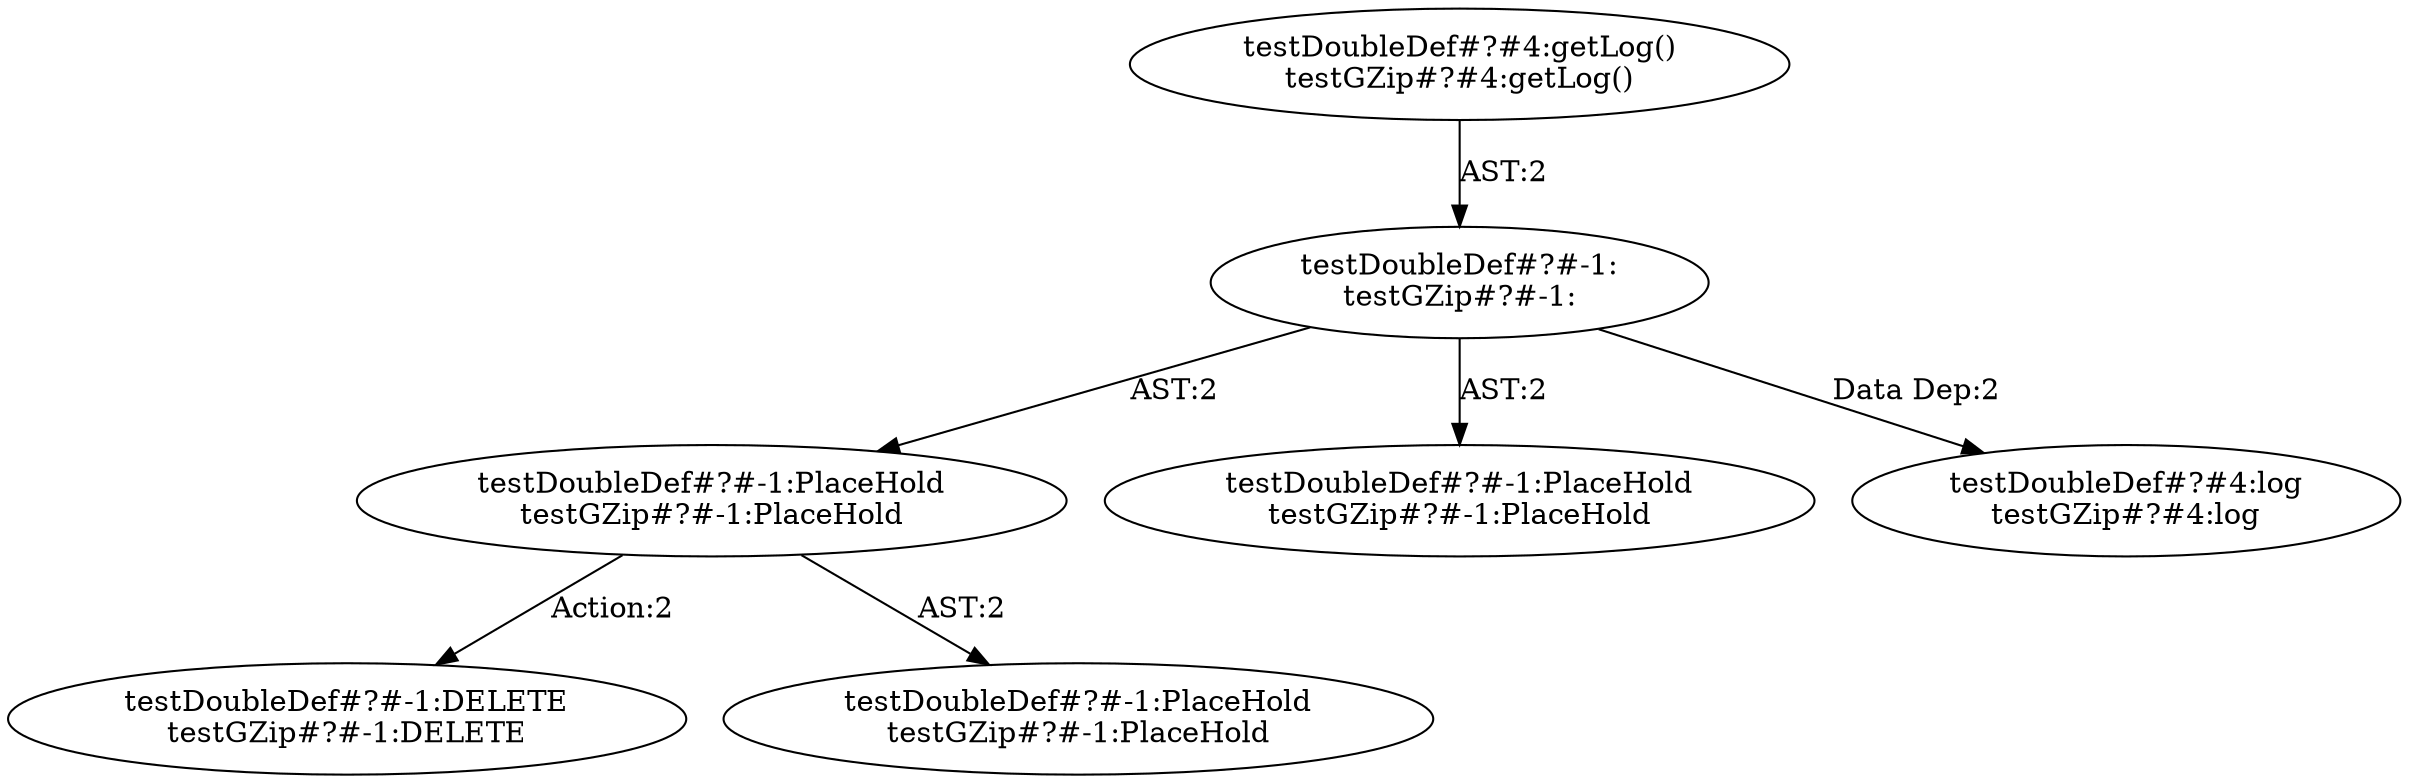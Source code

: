 digraph "Pattern" {
0 [label="testDoubleDef#?#-1:DELETE
testGZip#?#-1:DELETE" shape=ellipse]
1 [label="testDoubleDef#?#-1:PlaceHold
testGZip#?#-1:PlaceHold" shape=ellipse]
2 [label="testDoubleDef#?#-1:
testGZip#?#-1:" shape=ellipse]
3 [label="testDoubleDef#?#4:getLog()
testGZip#?#4:getLog()" shape=ellipse]
4 [label="testDoubleDef#?#-1:PlaceHold
testGZip#?#-1:PlaceHold" shape=ellipse]
5 [label="testDoubleDef#?#4:log
testGZip#?#4:log" shape=ellipse]
6 [label="testDoubleDef#?#-1:PlaceHold
testGZip#?#-1:PlaceHold" shape=ellipse]
1 -> 0 [label="Action:2"];
1 -> 6 [label="AST:2"];
2 -> 1 [label="AST:2"];
2 -> 4 [label="AST:2"];
2 -> 5 [label="Data Dep:2"];
3 -> 2 [label="AST:2"];
}